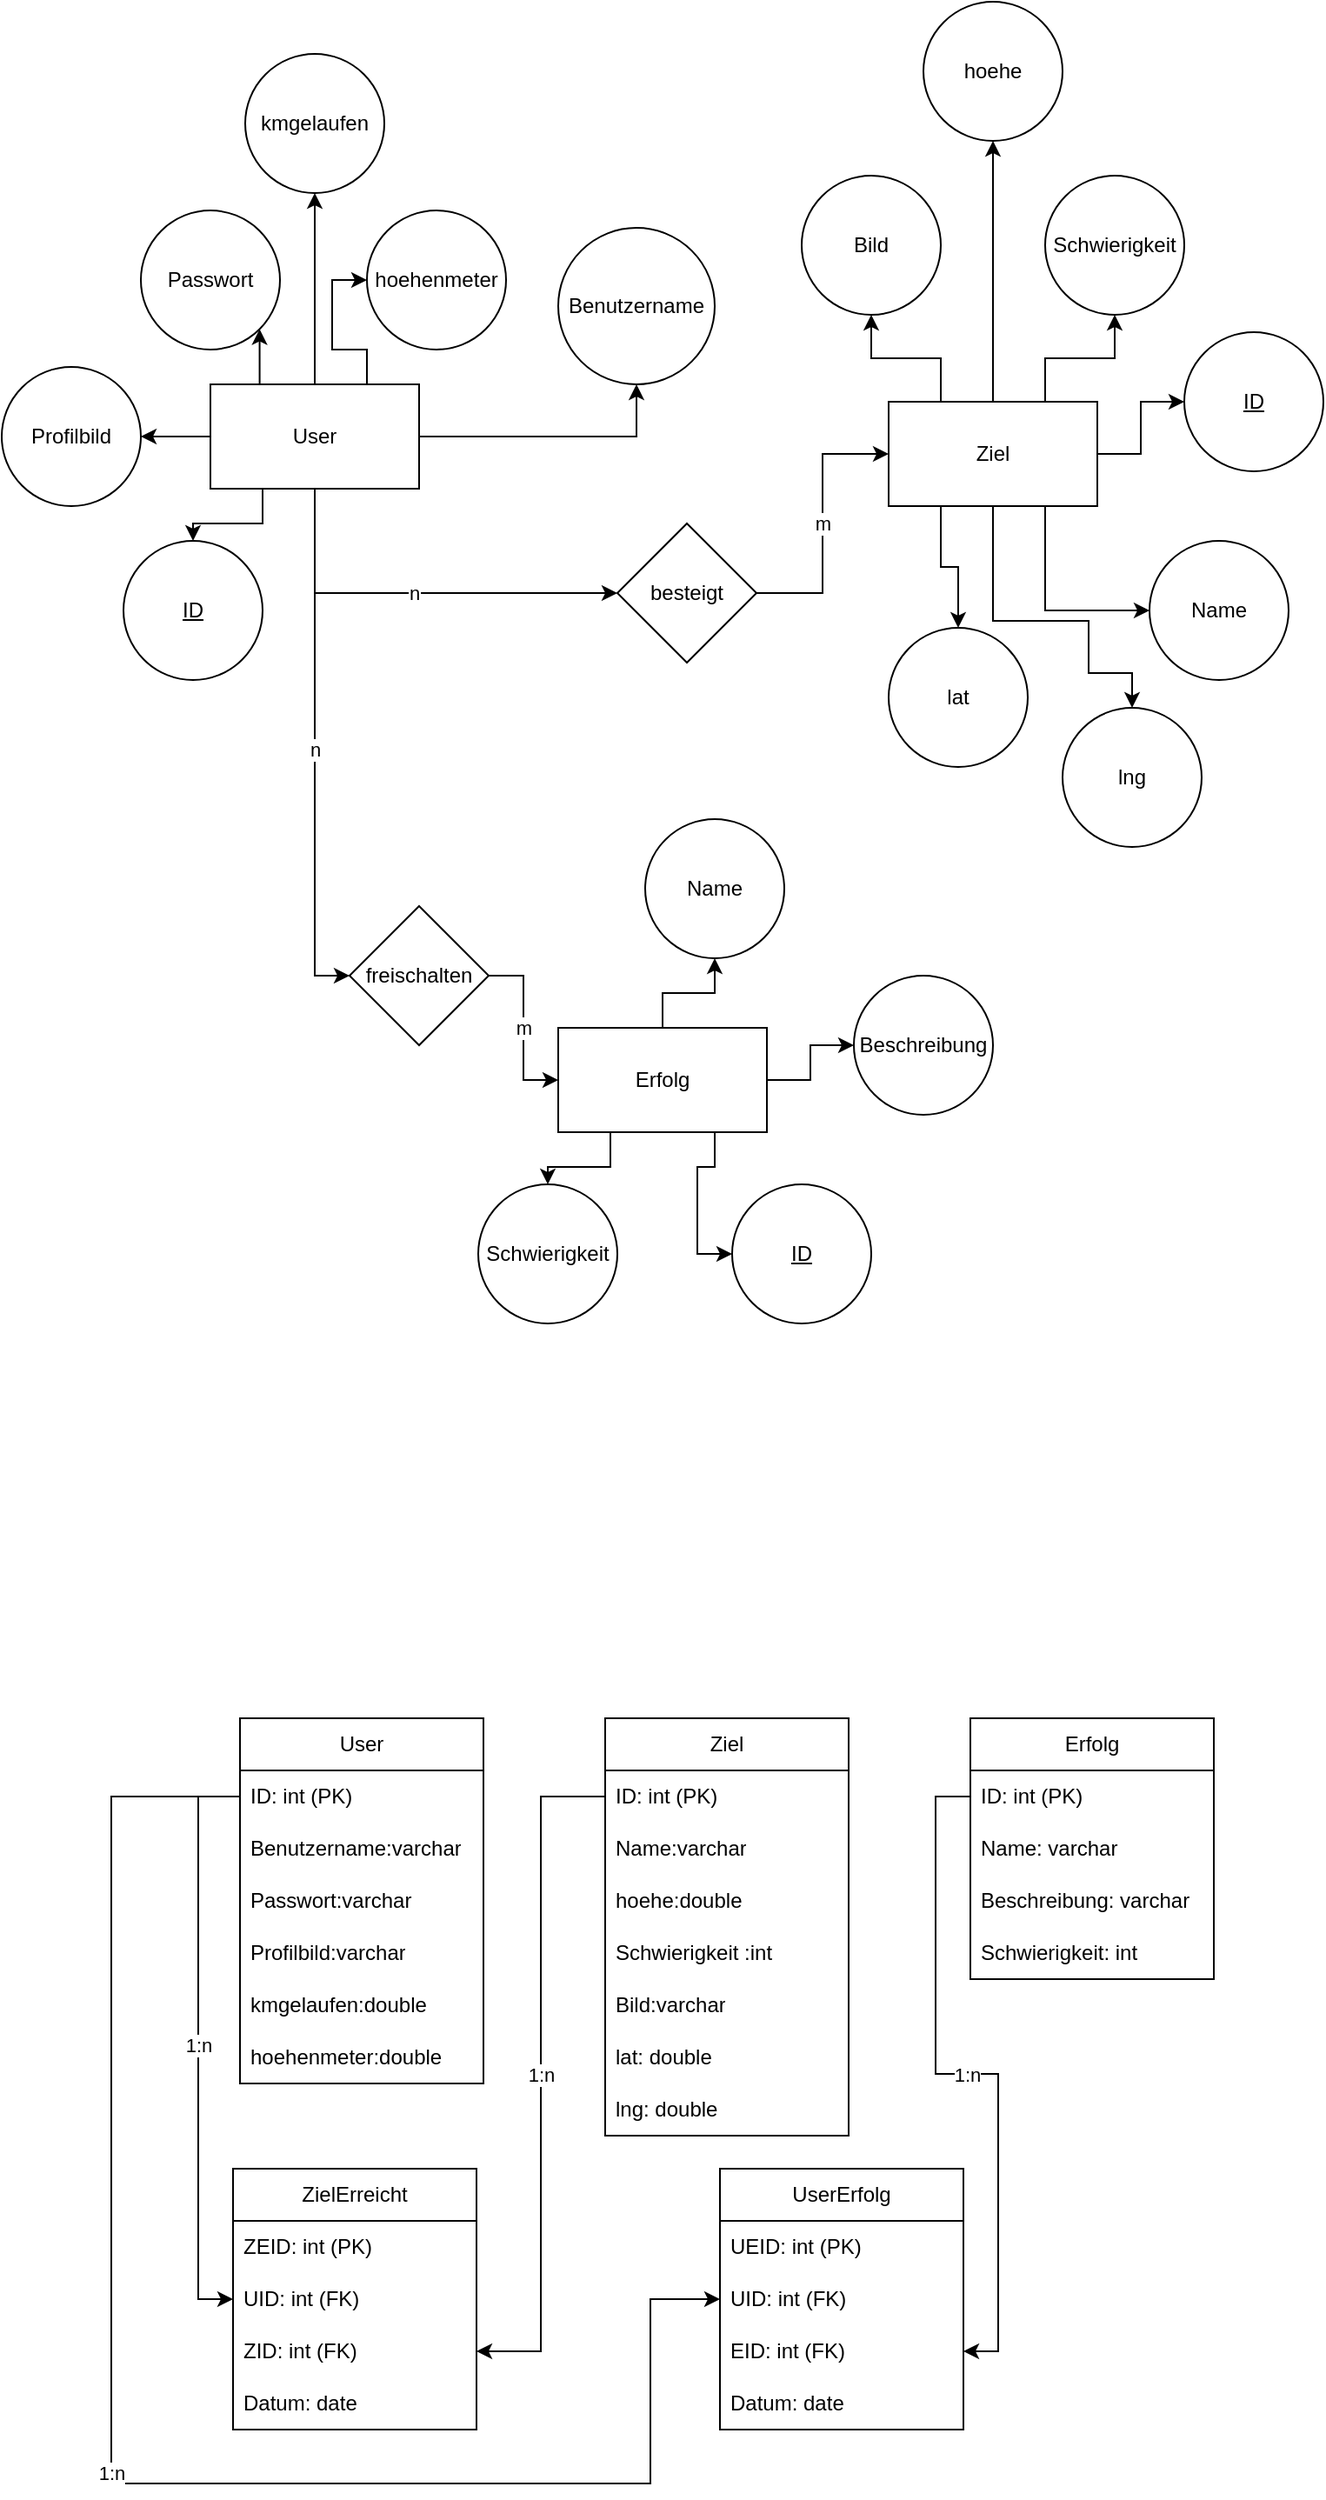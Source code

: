 <mxfile version="24.7.17">
  <diagram name="Seite-1" id="Lkq8PLDJVrWw5UnLzXGA">
    <mxGraphModel dx="2049" dy="1263" grid="1" gridSize="10" guides="1" tooltips="1" connect="1" arrows="1" fold="1" page="1" pageScale="1" pageWidth="1169" pageHeight="827" math="0" shadow="0">
      <root>
        <mxCell id="0" />
        <mxCell id="1" parent="0" />
        <mxCell id="cPIyVLXr5MEwnOAAFTvE-1" style="edgeStyle=orthogonalEdgeStyle;rounded=0;orthogonalLoop=1;jettySize=auto;html=1;exitX=0.5;exitY=0;exitDx=0;exitDy=0;entryX=0.5;entryY=1;entryDx=0;entryDy=0;" edge="1" parent="1" source="cPIyVLXr5MEwnOAAFTvE-9" target="cPIyVLXr5MEwnOAAFTvE-14">
          <mxGeometry relative="1" as="geometry" />
        </mxCell>
        <mxCell id="cPIyVLXr5MEwnOAAFTvE-2" style="edgeStyle=orthogonalEdgeStyle;rounded=0;orthogonalLoop=1;jettySize=auto;html=1;exitX=0.75;exitY=0;exitDx=0;exitDy=0;entryX=0;entryY=0.5;entryDx=0;entryDy=0;" edge="1" parent="1" source="cPIyVLXr5MEwnOAAFTvE-9" target="cPIyVLXr5MEwnOAAFTvE-15">
          <mxGeometry relative="1" as="geometry" />
        </mxCell>
        <mxCell id="cPIyVLXr5MEwnOAAFTvE-3" style="edgeStyle=orthogonalEdgeStyle;rounded=0;orthogonalLoop=1;jettySize=auto;html=1;exitX=1;exitY=0.5;exitDx=0;exitDy=0;entryX=0.5;entryY=1;entryDx=0;entryDy=0;" edge="1" parent="1" source="cPIyVLXr5MEwnOAAFTvE-9" target="cPIyVLXr5MEwnOAAFTvE-11">
          <mxGeometry relative="1" as="geometry" />
        </mxCell>
        <mxCell id="cPIyVLXr5MEwnOAAFTvE-4" style="edgeStyle=orthogonalEdgeStyle;rounded=0;orthogonalLoop=1;jettySize=auto;html=1;exitX=0.25;exitY=0;exitDx=0;exitDy=0;entryX=1;entryY=1;entryDx=0;entryDy=0;" edge="1" parent="1" source="cPIyVLXr5MEwnOAAFTvE-9" target="cPIyVLXr5MEwnOAAFTvE-12">
          <mxGeometry relative="1" as="geometry" />
        </mxCell>
        <mxCell id="cPIyVLXr5MEwnOAAFTvE-5" style="edgeStyle=orthogonalEdgeStyle;rounded=0;orthogonalLoop=1;jettySize=auto;html=1;exitX=0;exitY=0.5;exitDx=0;exitDy=0;entryX=1;entryY=0.5;entryDx=0;entryDy=0;" edge="1" parent="1" source="cPIyVLXr5MEwnOAAFTvE-9" target="cPIyVLXr5MEwnOAAFTvE-13">
          <mxGeometry relative="1" as="geometry" />
        </mxCell>
        <mxCell id="cPIyVLXr5MEwnOAAFTvE-6" style="edgeStyle=orthogonalEdgeStyle;rounded=0;orthogonalLoop=1;jettySize=auto;html=1;exitX=0.25;exitY=1;exitDx=0;exitDy=0;entryX=0.5;entryY=0;entryDx=0;entryDy=0;" edge="1" parent="1" source="cPIyVLXr5MEwnOAAFTvE-9" target="cPIyVLXr5MEwnOAAFTvE-10">
          <mxGeometry relative="1" as="geometry" />
        </mxCell>
        <mxCell id="cPIyVLXr5MEwnOAAFTvE-7" value="n" style="edgeStyle=orthogonalEdgeStyle;rounded=0;orthogonalLoop=1;jettySize=auto;html=1;exitX=0.5;exitY=1;exitDx=0;exitDy=0;entryX=0;entryY=0.5;entryDx=0;entryDy=0;" edge="1" parent="1" source="cPIyVLXr5MEwnOAAFTvE-9" target="cPIyVLXr5MEwnOAAFTvE-37">
          <mxGeometry relative="1" as="geometry" />
        </mxCell>
        <mxCell id="cPIyVLXr5MEwnOAAFTvE-8" value="n" style="edgeStyle=orthogonalEdgeStyle;rounded=0;orthogonalLoop=1;jettySize=auto;html=1;exitX=0.5;exitY=1;exitDx=0;exitDy=0;entryX=0;entryY=0.5;entryDx=0;entryDy=0;" edge="1" parent="1" source="cPIyVLXr5MEwnOAAFTvE-9" target="cPIyVLXr5MEwnOAAFTvE-39">
          <mxGeometry relative="1" as="geometry" />
        </mxCell>
        <mxCell id="cPIyVLXr5MEwnOAAFTvE-9" value="User" style="rounded=0;whiteSpace=wrap;html=1;" vertex="1" parent="1">
          <mxGeometry x="325" y="254" width="120" height="60" as="geometry" />
        </mxCell>
        <mxCell id="cPIyVLXr5MEwnOAAFTvE-10" value="&lt;u&gt;ID&lt;/u&gt;" style="ellipse;whiteSpace=wrap;html=1;aspect=fixed;" vertex="1" parent="1">
          <mxGeometry x="275" y="344" width="80" height="80" as="geometry" />
        </mxCell>
        <mxCell id="cPIyVLXr5MEwnOAAFTvE-11" value="Benutzername" style="ellipse;whiteSpace=wrap;html=1;aspect=fixed;" vertex="1" parent="1">
          <mxGeometry x="525" y="164" width="90" height="90" as="geometry" />
        </mxCell>
        <mxCell id="cPIyVLXr5MEwnOAAFTvE-12" value="Passwort" style="ellipse;whiteSpace=wrap;html=1;aspect=fixed;" vertex="1" parent="1">
          <mxGeometry x="285" y="154" width="80" height="80" as="geometry" />
        </mxCell>
        <mxCell id="cPIyVLXr5MEwnOAAFTvE-13" value="Profilbild" style="ellipse;whiteSpace=wrap;html=1;aspect=fixed;" vertex="1" parent="1">
          <mxGeometry x="205" y="244" width="80" height="80" as="geometry" />
        </mxCell>
        <mxCell id="cPIyVLXr5MEwnOAAFTvE-14" value="kmgelaufen" style="ellipse;whiteSpace=wrap;html=1;aspect=fixed;" vertex="1" parent="1">
          <mxGeometry x="345" y="64" width="80" height="80" as="geometry" />
        </mxCell>
        <mxCell id="cPIyVLXr5MEwnOAAFTvE-15" value="hoehenmeter" style="ellipse;whiteSpace=wrap;html=1;aspect=fixed;" vertex="1" parent="1">
          <mxGeometry x="415" y="154" width="80" height="80" as="geometry" />
        </mxCell>
        <mxCell id="cPIyVLXr5MEwnOAAFTvE-16" style="edgeStyle=orthogonalEdgeStyle;rounded=0;orthogonalLoop=1;jettySize=auto;html=1;exitX=0.5;exitY=0;exitDx=0;exitDy=0;entryX=0.5;entryY=1;entryDx=0;entryDy=0;" edge="1" parent="1" source="cPIyVLXr5MEwnOAAFTvE-22" target="cPIyVLXr5MEwnOAAFTvE-25">
          <mxGeometry relative="1" as="geometry" />
        </mxCell>
        <mxCell id="cPIyVLXr5MEwnOAAFTvE-17" style="edgeStyle=orthogonalEdgeStyle;rounded=0;orthogonalLoop=1;jettySize=auto;html=1;exitX=0.25;exitY=0;exitDx=0;exitDy=0;entryX=0.5;entryY=1;entryDx=0;entryDy=0;" edge="1" parent="1" source="cPIyVLXr5MEwnOAAFTvE-22" target="cPIyVLXr5MEwnOAAFTvE-26">
          <mxGeometry relative="1" as="geometry" />
        </mxCell>
        <mxCell id="cPIyVLXr5MEwnOAAFTvE-18" style="edgeStyle=orthogonalEdgeStyle;rounded=0;orthogonalLoop=1;jettySize=auto;html=1;exitX=0.75;exitY=0;exitDx=0;exitDy=0;entryX=0.5;entryY=1;entryDx=0;entryDy=0;" edge="1" parent="1" source="cPIyVLXr5MEwnOAAFTvE-22" target="cPIyVLXr5MEwnOAAFTvE-27">
          <mxGeometry relative="1" as="geometry" />
        </mxCell>
        <mxCell id="cPIyVLXr5MEwnOAAFTvE-19" style="edgeStyle=orthogonalEdgeStyle;rounded=0;orthogonalLoop=1;jettySize=auto;html=1;exitX=1;exitY=0.5;exitDx=0;exitDy=0;entryX=0;entryY=0.5;entryDx=0;entryDy=0;" edge="1" parent="1" source="cPIyVLXr5MEwnOAAFTvE-22" target="cPIyVLXr5MEwnOAAFTvE-23">
          <mxGeometry relative="1" as="geometry" />
        </mxCell>
        <mxCell id="cPIyVLXr5MEwnOAAFTvE-20" style="edgeStyle=orthogonalEdgeStyle;rounded=0;orthogonalLoop=1;jettySize=auto;html=1;exitX=0.75;exitY=1;exitDx=0;exitDy=0;entryX=0;entryY=0.5;entryDx=0;entryDy=0;" edge="1" parent="1" source="cPIyVLXr5MEwnOAAFTvE-22" target="cPIyVLXr5MEwnOAAFTvE-24">
          <mxGeometry relative="1" as="geometry" />
        </mxCell>
        <mxCell id="cPIyVLXr5MEwnOAAFTvE-21" style="edgeStyle=orthogonalEdgeStyle;rounded=0;orthogonalLoop=1;jettySize=auto;html=1;exitX=0.25;exitY=1;exitDx=0;exitDy=0;entryX=0.5;entryY=0;entryDx=0;entryDy=0;" edge="1" parent="1" source="cPIyVLXr5MEwnOAAFTvE-22" target="cPIyVLXr5MEwnOAAFTvE-41">
          <mxGeometry relative="1" as="geometry" />
        </mxCell>
        <mxCell id="cPIyVLXr5MEwnOAAFTvE-43" style="edgeStyle=orthogonalEdgeStyle;rounded=0;orthogonalLoop=1;jettySize=auto;html=1;exitX=0.5;exitY=1;exitDx=0;exitDy=0;entryX=0.5;entryY=0;entryDx=0;entryDy=0;" edge="1" parent="1" source="cPIyVLXr5MEwnOAAFTvE-22" target="cPIyVLXr5MEwnOAAFTvE-42">
          <mxGeometry relative="1" as="geometry">
            <Array as="points">
              <mxPoint x="775" y="390" />
              <mxPoint x="830" y="390" />
              <mxPoint x="830" y="420" />
              <mxPoint x="855" y="420" />
            </Array>
          </mxGeometry>
        </mxCell>
        <mxCell id="cPIyVLXr5MEwnOAAFTvE-22" value="Ziel" style="rounded=0;whiteSpace=wrap;html=1;" vertex="1" parent="1">
          <mxGeometry x="715" y="264" width="120" height="60" as="geometry" />
        </mxCell>
        <mxCell id="cPIyVLXr5MEwnOAAFTvE-23" value="&lt;u&gt;ID&lt;/u&gt;" style="ellipse;whiteSpace=wrap;html=1;aspect=fixed;" vertex="1" parent="1">
          <mxGeometry x="885" y="224" width="80" height="80" as="geometry" />
        </mxCell>
        <mxCell id="cPIyVLXr5MEwnOAAFTvE-24" value="Name" style="ellipse;whiteSpace=wrap;html=1;aspect=fixed;" vertex="1" parent="1">
          <mxGeometry x="865" y="344" width="80" height="80" as="geometry" />
        </mxCell>
        <mxCell id="cPIyVLXr5MEwnOAAFTvE-25" value="hoehe" style="ellipse;whiteSpace=wrap;html=1;aspect=fixed;" vertex="1" parent="1">
          <mxGeometry x="735" y="34" width="80" height="80" as="geometry" />
        </mxCell>
        <mxCell id="cPIyVLXr5MEwnOAAFTvE-26" value="Bild" style="ellipse;whiteSpace=wrap;html=1;aspect=fixed;" vertex="1" parent="1">
          <mxGeometry x="665" y="134" width="80" height="80" as="geometry" />
        </mxCell>
        <mxCell id="cPIyVLXr5MEwnOAAFTvE-27" value="Schwierigkeit" style="ellipse;whiteSpace=wrap;html=1;aspect=fixed;" vertex="1" parent="1">
          <mxGeometry x="805" y="134" width="80" height="80" as="geometry" />
        </mxCell>
        <mxCell id="cPIyVLXr5MEwnOAAFTvE-28" style="edgeStyle=orthogonalEdgeStyle;rounded=0;orthogonalLoop=1;jettySize=auto;html=1;exitX=0.5;exitY=0;exitDx=0;exitDy=0;entryX=0.5;entryY=1;entryDx=0;entryDy=0;" edge="1" parent="1" source="cPIyVLXr5MEwnOAAFTvE-32" target="cPIyVLXr5MEwnOAAFTvE-34">
          <mxGeometry relative="1" as="geometry" />
        </mxCell>
        <mxCell id="cPIyVLXr5MEwnOAAFTvE-29" style="edgeStyle=orthogonalEdgeStyle;rounded=0;orthogonalLoop=1;jettySize=auto;html=1;exitX=1;exitY=0.5;exitDx=0;exitDy=0;entryX=0;entryY=0.5;entryDx=0;entryDy=0;" edge="1" parent="1" source="cPIyVLXr5MEwnOAAFTvE-32" target="cPIyVLXr5MEwnOAAFTvE-35">
          <mxGeometry relative="1" as="geometry" />
        </mxCell>
        <mxCell id="cPIyVLXr5MEwnOAAFTvE-30" style="edgeStyle=orthogonalEdgeStyle;rounded=0;orthogonalLoop=1;jettySize=auto;html=1;exitX=0.75;exitY=1;exitDx=0;exitDy=0;entryX=0;entryY=0.5;entryDx=0;entryDy=0;" edge="1" parent="1" source="cPIyVLXr5MEwnOAAFTvE-32" target="cPIyVLXr5MEwnOAAFTvE-33">
          <mxGeometry relative="1" as="geometry" />
        </mxCell>
        <mxCell id="cPIyVLXr5MEwnOAAFTvE-31" style="edgeStyle=orthogonalEdgeStyle;rounded=0;orthogonalLoop=1;jettySize=auto;html=1;exitX=0.25;exitY=1;exitDx=0;exitDy=0;entryX=0.5;entryY=0;entryDx=0;entryDy=0;" edge="1" parent="1" source="cPIyVLXr5MEwnOAAFTvE-32" target="cPIyVLXr5MEwnOAAFTvE-40">
          <mxGeometry relative="1" as="geometry" />
        </mxCell>
        <mxCell id="cPIyVLXr5MEwnOAAFTvE-32" value="Erfolg" style="rounded=0;whiteSpace=wrap;html=1;" vertex="1" parent="1">
          <mxGeometry x="525" y="624" width="120" height="60" as="geometry" />
        </mxCell>
        <mxCell id="cPIyVLXr5MEwnOAAFTvE-33" value="&lt;u&gt;ID&lt;/u&gt;" style="ellipse;whiteSpace=wrap;html=1;aspect=fixed;" vertex="1" parent="1">
          <mxGeometry x="625" y="714" width="80" height="80" as="geometry" />
        </mxCell>
        <mxCell id="cPIyVLXr5MEwnOAAFTvE-34" value="Name" style="ellipse;whiteSpace=wrap;html=1;aspect=fixed;" vertex="1" parent="1">
          <mxGeometry x="575" y="504" width="80" height="80" as="geometry" />
        </mxCell>
        <mxCell id="cPIyVLXr5MEwnOAAFTvE-35" value="Beschreibung" style="ellipse;whiteSpace=wrap;html=1;aspect=fixed;" vertex="1" parent="1">
          <mxGeometry x="695" y="594" width="80" height="80" as="geometry" />
        </mxCell>
        <mxCell id="cPIyVLXr5MEwnOAAFTvE-36" value="m" style="edgeStyle=orthogonalEdgeStyle;rounded=0;orthogonalLoop=1;jettySize=auto;html=1;exitX=1;exitY=0.5;exitDx=0;exitDy=0;entryX=0;entryY=0.5;entryDx=0;entryDy=0;" edge="1" parent="1" source="cPIyVLXr5MEwnOAAFTvE-37" target="cPIyVLXr5MEwnOAAFTvE-22">
          <mxGeometry relative="1" as="geometry" />
        </mxCell>
        <mxCell id="cPIyVLXr5MEwnOAAFTvE-37" value="besteigt" style="rhombus;whiteSpace=wrap;html=1;" vertex="1" parent="1">
          <mxGeometry x="559" y="334" width="80" height="80" as="geometry" />
        </mxCell>
        <mxCell id="cPIyVLXr5MEwnOAAFTvE-38" value="m" style="edgeStyle=orthogonalEdgeStyle;rounded=0;orthogonalLoop=1;jettySize=auto;html=1;exitX=1;exitY=0.5;exitDx=0;exitDy=0;entryX=0;entryY=0.5;entryDx=0;entryDy=0;" edge="1" parent="1" source="cPIyVLXr5MEwnOAAFTvE-39" target="cPIyVLXr5MEwnOAAFTvE-32">
          <mxGeometry relative="1" as="geometry" />
        </mxCell>
        <mxCell id="cPIyVLXr5MEwnOAAFTvE-39" value="freischalten" style="rhombus;whiteSpace=wrap;html=1;" vertex="1" parent="1">
          <mxGeometry x="405" y="554" width="80" height="80" as="geometry" />
        </mxCell>
        <mxCell id="cPIyVLXr5MEwnOAAFTvE-40" value="Schwierigkeit" style="ellipse;whiteSpace=wrap;html=1;aspect=fixed;" vertex="1" parent="1">
          <mxGeometry x="479" y="714" width="80" height="80" as="geometry" />
        </mxCell>
        <mxCell id="cPIyVLXr5MEwnOAAFTvE-41" value="lat" style="ellipse;whiteSpace=wrap;html=1;aspect=fixed;" vertex="1" parent="1">
          <mxGeometry x="715" y="394" width="80" height="80" as="geometry" />
        </mxCell>
        <mxCell id="cPIyVLXr5MEwnOAAFTvE-42" value="lng" style="ellipse;whiteSpace=wrap;html=1;aspect=fixed;" vertex="1" parent="1">
          <mxGeometry x="815" y="440" width="80" height="80" as="geometry" />
        </mxCell>
        <mxCell id="cPIyVLXr5MEwnOAAFTvE-44" value="User" style="swimlane;fontStyle=0;childLayout=stackLayout;horizontal=1;startSize=30;horizontalStack=0;resizeParent=1;resizeParentMax=0;resizeLast=0;collapsible=1;marginBottom=0;whiteSpace=wrap;html=1;" vertex="1" parent="1">
          <mxGeometry x="342" y="1021" width="140" height="210" as="geometry" />
        </mxCell>
        <mxCell id="cPIyVLXr5MEwnOAAFTvE-45" value="ID: int (PK)" style="text;strokeColor=none;fillColor=none;align=left;verticalAlign=middle;spacingLeft=4;spacingRight=4;overflow=hidden;points=[[0,0.5],[1,0.5]];portConstraint=eastwest;rotatable=0;whiteSpace=wrap;html=1;" vertex="1" parent="cPIyVLXr5MEwnOAAFTvE-44">
          <mxGeometry y="30" width="140" height="30" as="geometry" />
        </mxCell>
        <mxCell id="cPIyVLXr5MEwnOAAFTvE-46" value="Benutzername:varchar" style="text;strokeColor=none;fillColor=none;align=left;verticalAlign=middle;spacingLeft=4;spacingRight=4;overflow=hidden;points=[[0,0.5],[1,0.5]];portConstraint=eastwest;rotatable=0;whiteSpace=wrap;html=1;" vertex="1" parent="cPIyVLXr5MEwnOAAFTvE-44">
          <mxGeometry y="60" width="140" height="30" as="geometry" />
        </mxCell>
        <mxCell id="cPIyVLXr5MEwnOAAFTvE-47" value="Passwort:varchar" style="text;strokeColor=none;fillColor=none;align=left;verticalAlign=middle;spacingLeft=4;spacingRight=4;overflow=hidden;points=[[0,0.5],[1,0.5]];portConstraint=eastwest;rotatable=0;whiteSpace=wrap;html=1;" vertex="1" parent="cPIyVLXr5MEwnOAAFTvE-44">
          <mxGeometry y="90" width="140" height="30" as="geometry" />
        </mxCell>
        <mxCell id="cPIyVLXr5MEwnOAAFTvE-48" value="Profilbild:varchar" style="text;strokeColor=none;fillColor=none;align=left;verticalAlign=middle;spacingLeft=4;spacingRight=4;overflow=hidden;points=[[0,0.5],[1,0.5]];portConstraint=eastwest;rotatable=0;whiteSpace=wrap;html=1;" vertex="1" parent="cPIyVLXr5MEwnOAAFTvE-44">
          <mxGeometry y="120" width="140" height="30" as="geometry" />
        </mxCell>
        <mxCell id="cPIyVLXr5MEwnOAAFTvE-49" value="kmgelaufen:double" style="text;strokeColor=none;fillColor=none;align=left;verticalAlign=middle;spacingLeft=4;spacingRight=4;overflow=hidden;points=[[0,0.5],[1,0.5]];portConstraint=eastwest;rotatable=0;whiteSpace=wrap;html=1;" vertex="1" parent="cPIyVLXr5MEwnOAAFTvE-44">
          <mxGeometry y="150" width="140" height="30" as="geometry" />
        </mxCell>
        <mxCell id="cPIyVLXr5MEwnOAAFTvE-50" value="hoehenmeter:double" style="text;strokeColor=none;fillColor=none;align=left;verticalAlign=middle;spacingLeft=4;spacingRight=4;overflow=hidden;points=[[0,0.5],[1,0.5]];portConstraint=eastwest;rotatable=0;whiteSpace=wrap;html=1;" vertex="1" parent="cPIyVLXr5MEwnOAAFTvE-44">
          <mxGeometry y="180" width="140" height="30" as="geometry" />
        </mxCell>
        <mxCell id="cPIyVLXr5MEwnOAAFTvE-51" value="Ziel" style="swimlane;fontStyle=0;childLayout=stackLayout;horizontal=1;startSize=30;horizontalStack=0;resizeParent=1;resizeParentMax=0;resizeLast=0;collapsible=1;marginBottom=0;whiteSpace=wrap;html=1;" vertex="1" parent="1">
          <mxGeometry x="552" y="1021" width="140" height="240" as="geometry" />
        </mxCell>
        <mxCell id="cPIyVLXr5MEwnOAAFTvE-52" value="ID: int (PK)" style="text;strokeColor=none;fillColor=none;align=left;verticalAlign=middle;spacingLeft=4;spacingRight=4;overflow=hidden;points=[[0,0.5],[1,0.5]];portConstraint=eastwest;rotatable=0;whiteSpace=wrap;html=1;" vertex="1" parent="cPIyVLXr5MEwnOAAFTvE-51">
          <mxGeometry y="30" width="140" height="30" as="geometry" />
        </mxCell>
        <mxCell id="cPIyVLXr5MEwnOAAFTvE-53" value="Name:varchar" style="text;strokeColor=none;fillColor=none;align=left;verticalAlign=middle;spacingLeft=4;spacingRight=4;overflow=hidden;points=[[0,0.5],[1,0.5]];portConstraint=eastwest;rotatable=0;whiteSpace=wrap;html=1;" vertex="1" parent="cPIyVLXr5MEwnOAAFTvE-51">
          <mxGeometry y="60" width="140" height="30" as="geometry" />
        </mxCell>
        <mxCell id="cPIyVLXr5MEwnOAAFTvE-54" value="hoehe:double" style="text;strokeColor=none;fillColor=none;align=left;verticalAlign=middle;spacingLeft=4;spacingRight=4;overflow=hidden;points=[[0,0.5],[1,0.5]];portConstraint=eastwest;rotatable=0;whiteSpace=wrap;html=1;" vertex="1" parent="cPIyVLXr5MEwnOAAFTvE-51">
          <mxGeometry y="90" width="140" height="30" as="geometry" />
        </mxCell>
        <mxCell id="cPIyVLXr5MEwnOAAFTvE-55" value="Schwierigkeit :int" style="text;strokeColor=none;fillColor=none;align=left;verticalAlign=middle;spacingLeft=4;spacingRight=4;overflow=hidden;points=[[0,0.5],[1,0.5]];portConstraint=eastwest;rotatable=0;whiteSpace=wrap;html=1;" vertex="1" parent="cPIyVLXr5MEwnOAAFTvE-51">
          <mxGeometry y="120" width="140" height="30" as="geometry" />
        </mxCell>
        <mxCell id="cPIyVLXr5MEwnOAAFTvE-56" value="Bild:varchar" style="text;strokeColor=none;fillColor=none;align=left;verticalAlign=middle;spacingLeft=4;spacingRight=4;overflow=hidden;points=[[0,0.5],[1,0.5]];portConstraint=eastwest;rotatable=0;whiteSpace=wrap;html=1;" vertex="1" parent="cPIyVLXr5MEwnOAAFTvE-51">
          <mxGeometry y="150" width="140" height="30" as="geometry" />
        </mxCell>
        <mxCell id="cPIyVLXr5MEwnOAAFTvE-57" value="lat: double" style="text;strokeColor=none;fillColor=none;align=left;verticalAlign=middle;spacingLeft=4;spacingRight=4;overflow=hidden;points=[[0,0.5],[1,0.5]];portConstraint=eastwest;rotatable=0;whiteSpace=wrap;html=1;" vertex="1" parent="cPIyVLXr5MEwnOAAFTvE-51">
          <mxGeometry y="180" width="140" height="30" as="geometry" />
        </mxCell>
        <mxCell id="cPIyVLXr5MEwnOAAFTvE-58" value="lng: double" style="text;strokeColor=none;fillColor=none;align=left;verticalAlign=middle;spacingLeft=4;spacingRight=4;overflow=hidden;points=[[0,0.5],[1,0.5]];portConstraint=eastwest;rotatable=0;whiteSpace=wrap;html=1;" vertex="1" parent="cPIyVLXr5MEwnOAAFTvE-51">
          <mxGeometry y="210" width="140" height="30" as="geometry" />
        </mxCell>
        <mxCell id="cPIyVLXr5MEwnOAAFTvE-59" value="Erfolg" style="swimlane;fontStyle=0;childLayout=stackLayout;horizontal=1;startSize=30;horizontalStack=0;resizeParent=1;resizeParentMax=0;resizeLast=0;collapsible=1;marginBottom=0;whiteSpace=wrap;html=1;" vertex="1" parent="1">
          <mxGeometry x="762" y="1021" width="140" height="150" as="geometry" />
        </mxCell>
        <mxCell id="cPIyVLXr5MEwnOAAFTvE-60" value="ID: int (PK)" style="text;strokeColor=none;fillColor=none;align=left;verticalAlign=middle;spacingLeft=4;spacingRight=4;overflow=hidden;points=[[0,0.5],[1,0.5]];portConstraint=eastwest;rotatable=0;whiteSpace=wrap;html=1;" vertex="1" parent="cPIyVLXr5MEwnOAAFTvE-59">
          <mxGeometry y="30" width="140" height="30" as="geometry" />
        </mxCell>
        <mxCell id="cPIyVLXr5MEwnOAAFTvE-61" value="Name: varchar" style="text;strokeColor=none;fillColor=none;align=left;verticalAlign=middle;spacingLeft=4;spacingRight=4;overflow=hidden;points=[[0,0.5],[1,0.5]];portConstraint=eastwest;rotatable=0;whiteSpace=wrap;html=1;" vertex="1" parent="cPIyVLXr5MEwnOAAFTvE-59">
          <mxGeometry y="60" width="140" height="30" as="geometry" />
        </mxCell>
        <mxCell id="cPIyVLXr5MEwnOAAFTvE-62" value="Beschreibung: varchar" style="text;strokeColor=none;fillColor=none;align=left;verticalAlign=middle;spacingLeft=4;spacingRight=4;overflow=hidden;points=[[0,0.5],[1,0.5]];portConstraint=eastwest;rotatable=0;whiteSpace=wrap;html=1;" vertex="1" parent="cPIyVLXr5MEwnOAAFTvE-59">
          <mxGeometry y="90" width="140" height="30" as="geometry" />
        </mxCell>
        <mxCell id="cPIyVLXr5MEwnOAAFTvE-63" value="Schwierigkeit: int" style="text;strokeColor=none;fillColor=none;align=left;verticalAlign=middle;spacingLeft=4;spacingRight=4;overflow=hidden;points=[[0,0.5],[1,0.5]];portConstraint=eastwest;rotatable=0;whiteSpace=wrap;html=1;" vertex="1" parent="cPIyVLXr5MEwnOAAFTvE-59">
          <mxGeometry y="120" width="140" height="30" as="geometry" />
        </mxCell>
        <mxCell id="cPIyVLXr5MEwnOAAFTvE-64" value="ZielErreicht" style="swimlane;fontStyle=0;childLayout=stackLayout;horizontal=1;startSize=30;horizontalStack=0;resizeParent=1;resizeParentMax=0;resizeLast=0;collapsible=1;marginBottom=0;whiteSpace=wrap;html=1;" vertex="1" parent="1">
          <mxGeometry x="338" y="1280" width="140" height="150" as="geometry" />
        </mxCell>
        <mxCell id="cPIyVLXr5MEwnOAAFTvE-65" value="ZEID: int (PK)" style="text;strokeColor=none;fillColor=none;align=left;verticalAlign=middle;spacingLeft=4;spacingRight=4;overflow=hidden;points=[[0,0.5],[1,0.5]];portConstraint=eastwest;rotatable=0;whiteSpace=wrap;html=1;" vertex="1" parent="cPIyVLXr5MEwnOAAFTvE-64">
          <mxGeometry y="30" width="140" height="30" as="geometry" />
        </mxCell>
        <mxCell id="cPIyVLXr5MEwnOAAFTvE-66" value="UID: int (FK)" style="text;strokeColor=none;fillColor=none;align=left;verticalAlign=middle;spacingLeft=4;spacingRight=4;overflow=hidden;points=[[0,0.5],[1,0.5]];portConstraint=eastwest;rotatable=0;whiteSpace=wrap;html=1;" vertex="1" parent="cPIyVLXr5MEwnOAAFTvE-64">
          <mxGeometry y="60" width="140" height="30" as="geometry" />
        </mxCell>
        <mxCell id="cPIyVLXr5MEwnOAAFTvE-67" value="ZID: int (FK)" style="text;strokeColor=none;fillColor=none;align=left;verticalAlign=middle;spacingLeft=4;spacingRight=4;overflow=hidden;points=[[0,0.5],[1,0.5]];portConstraint=eastwest;rotatable=0;whiteSpace=wrap;html=1;" vertex="1" parent="cPIyVLXr5MEwnOAAFTvE-64">
          <mxGeometry y="90" width="140" height="30" as="geometry" />
        </mxCell>
        <mxCell id="cPIyVLXr5MEwnOAAFTvE-68" value="Datum: date" style="text;strokeColor=none;fillColor=none;align=left;verticalAlign=middle;spacingLeft=4;spacingRight=4;overflow=hidden;points=[[0,0.5],[1,0.5]];portConstraint=eastwest;rotatable=0;whiteSpace=wrap;html=1;" vertex="1" parent="cPIyVLXr5MEwnOAAFTvE-64">
          <mxGeometry y="120" width="140" height="30" as="geometry" />
        </mxCell>
        <mxCell id="cPIyVLXr5MEwnOAAFTvE-69" value="1:n" style="edgeStyle=orthogonalEdgeStyle;rounded=0;orthogonalLoop=1;jettySize=auto;html=1;exitX=0;exitY=0.5;exitDx=0;exitDy=0;entryX=0;entryY=0.5;entryDx=0;entryDy=0;" edge="1" parent="1" source="cPIyVLXr5MEwnOAAFTvE-45" target="cPIyVLXr5MEwnOAAFTvE-66">
          <mxGeometry relative="1" as="geometry" />
        </mxCell>
        <mxCell id="cPIyVLXr5MEwnOAAFTvE-70" value="1:n" style="edgeStyle=orthogonalEdgeStyle;rounded=0;orthogonalLoop=1;jettySize=auto;html=1;exitX=0;exitY=0.5;exitDx=0;exitDy=0;entryX=1;entryY=0.5;entryDx=0;entryDy=0;" edge="1" parent="1" source="cPIyVLXr5MEwnOAAFTvE-52" target="cPIyVLXr5MEwnOAAFTvE-67">
          <mxGeometry relative="1" as="geometry" />
        </mxCell>
        <mxCell id="cPIyVLXr5MEwnOAAFTvE-71" value="UserErfolg" style="swimlane;fontStyle=0;childLayout=stackLayout;horizontal=1;startSize=30;horizontalStack=0;resizeParent=1;resizeParentMax=0;resizeLast=0;collapsible=1;marginBottom=0;whiteSpace=wrap;html=1;" vertex="1" parent="1">
          <mxGeometry x="618" y="1280" width="140" height="150" as="geometry" />
        </mxCell>
        <mxCell id="cPIyVLXr5MEwnOAAFTvE-72" value="UEID: int (PK)" style="text;strokeColor=none;fillColor=none;align=left;verticalAlign=middle;spacingLeft=4;spacingRight=4;overflow=hidden;points=[[0,0.5],[1,0.5]];portConstraint=eastwest;rotatable=0;whiteSpace=wrap;html=1;" vertex="1" parent="cPIyVLXr5MEwnOAAFTvE-71">
          <mxGeometry y="30" width="140" height="30" as="geometry" />
        </mxCell>
        <mxCell id="cPIyVLXr5MEwnOAAFTvE-73" value="UID: int (FK)" style="text;strokeColor=none;fillColor=none;align=left;verticalAlign=middle;spacingLeft=4;spacingRight=4;overflow=hidden;points=[[0,0.5],[1,0.5]];portConstraint=eastwest;rotatable=0;whiteSpace=wrap;html=1;" vertex="1" parent="cPIyVLXr5MEwnOAAFTvE-71">
          <mxGeometry y="60" width="140" height="30" as="geometry" />
        </mxCell>
        <mxCell id="cPIyVLXr5MEwnOAAFTvE-74" value="EID: int (FK)" style="text;strokeColor=none;fillColor=none;align=left;verticalAlign=middle;spacingLeft=4;spacingRight=4;overflow=hidden;points=[[0,0.5],[1,0.5]];portConstraint=eastwest;rotatable=0;whiteSpace=wrap;html=1;" vertex="1" parent="cPIyVLXr5MEwnOAAFTvE-71">
          <mxGeometry y="90" width="140" height="30" as="geometry" />
        </mxCell>
        <mxCell id="cPIyVLXr5MEwnOAAFTvE-75" value="Datum: date" style="text;strokeColor=none;fillColor=none;align=left;verticalAlign=middle;spacingLeft=4;spacingRight=4;overflow=hidden;points=[[0,0.5],[1,0.5]];portConstraint=eastwest;rotatable=0;whiteSpace=wrap;html=1;" vertex="1" parent="cPIyVLXr5MEwnOAAFTvE-71">
          <mxGeometry y="120" width="140" height="30" as="geometry" />
        </mxCell>
        <mxCell id="cPIyVLXr5MEwnOAAFTvE-76" value="1:n" style="edgeStyle=orthogonalEdgeStyle;rounded=0;orthogonalLoop=1;jettySize=auto;html=1;exitX=0;exitY=0.5;exitDx=0;exitDy=0;entryX=1;entryY=0.5;entryDx=0;entryDy=0;" edge="1" parent="1" source="cPIyVLXr5MEwnOAAFTvE-60" target="cPIyVLXr5MEwnOAAFTvE-74">
          <mxGeometry relative="1" as="geometry" />
        </mxCell>
        <mxCell id="cPIyVLXr5MEwnOAAFTvE-77" value="1:n" style="edgeStyle=orthogonalEdgeStyle;rounded=0;orthogonalLoop=1;jettySize=auto;html=1;exitX=0;exitY=0.5;exitDx=0;exitDy=0;entryX=0;entryY=0.5;entryDx=0;entryDy=0;" edge="1" parent="1" source="cPIyVLXr5MEwnOAAFTvE-45" target="cPIyVLXr5MEwnOAAFTvE-73">
          <mxGeometry relative="1" as="geometry">
            <Array as="points">
              <mxPoint x="268" y="1066" />
              <mxPoint x="268" y="1461" />
              <mxPoint x="578" y="1461" />
              <mxPoint x="578" y="1355" />
            </Array>
          </mxGeometry>
        </mxCell>
      </root>
    </mxGraphModel>
  </diagram>
</mxfile>

